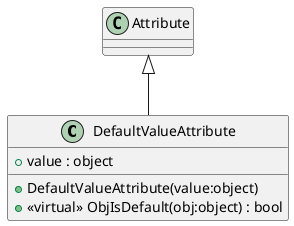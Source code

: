 @startuml
class DefaultValueAttribute {
    + value : object
    + DefaultValueAttribute(value:object)
    + <<virtual>> ObjIsDefault(obj:object) : bool
}
Attribute <|-- DefaultValueAttribute
@enduml
